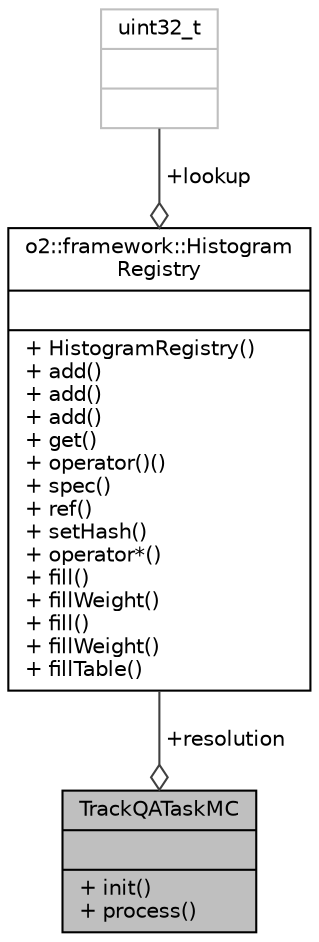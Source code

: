 digraph "TrackQATaskMC"
{
 // INTERACTIVE_SVG=YES
  bgcolor="transparent";
  edge [fontname="Helvetica",fontsize="10",labelfontname="Helvetica",labelfontsize="10"];
  node [fontname="Helvetica",fontsize="10",shape=record];
  Node1 [label="{TrackQATaskMC\n||+ init()\l+ process()\l}",height=0.2,width=0.4,color="black", fillcolor="grey75", style="filled", fontcolor="black"];
  Node2 -> Node1 [color="grey25",fontsize="10",style="solid",label=" +resolution" ,arrowhead="odiamond",fontname="Helvetica"];
  Node2 [label="{o2::framework::Histogram\lRegistry\n||+ HistogramRegistry()\l+ add()\l+ add()\l+ add()\l+ get()\l+ operator()()\l+ spec()\l+ ref()\l+ setHash()\l+ operator*()\l+ fill()\l+ fillWeight()\l+ fill()\l+ fillWeight()\l+ fillTable()\l}",height=0.2,width=0.4,color="black",URL="$d8/d34/classo2_1_1framework_1_1HistogramRegistry.html"];
  Node3 -> Node2 [color="grey25",fontsize="10",style="solid",label=" +lookup" ,arrowhead="odiamond",fontname="Helvetica"];
  Node3 [label="{uint32_t\n||}",height=0.2,width=0.4,color="grey75"];
}
